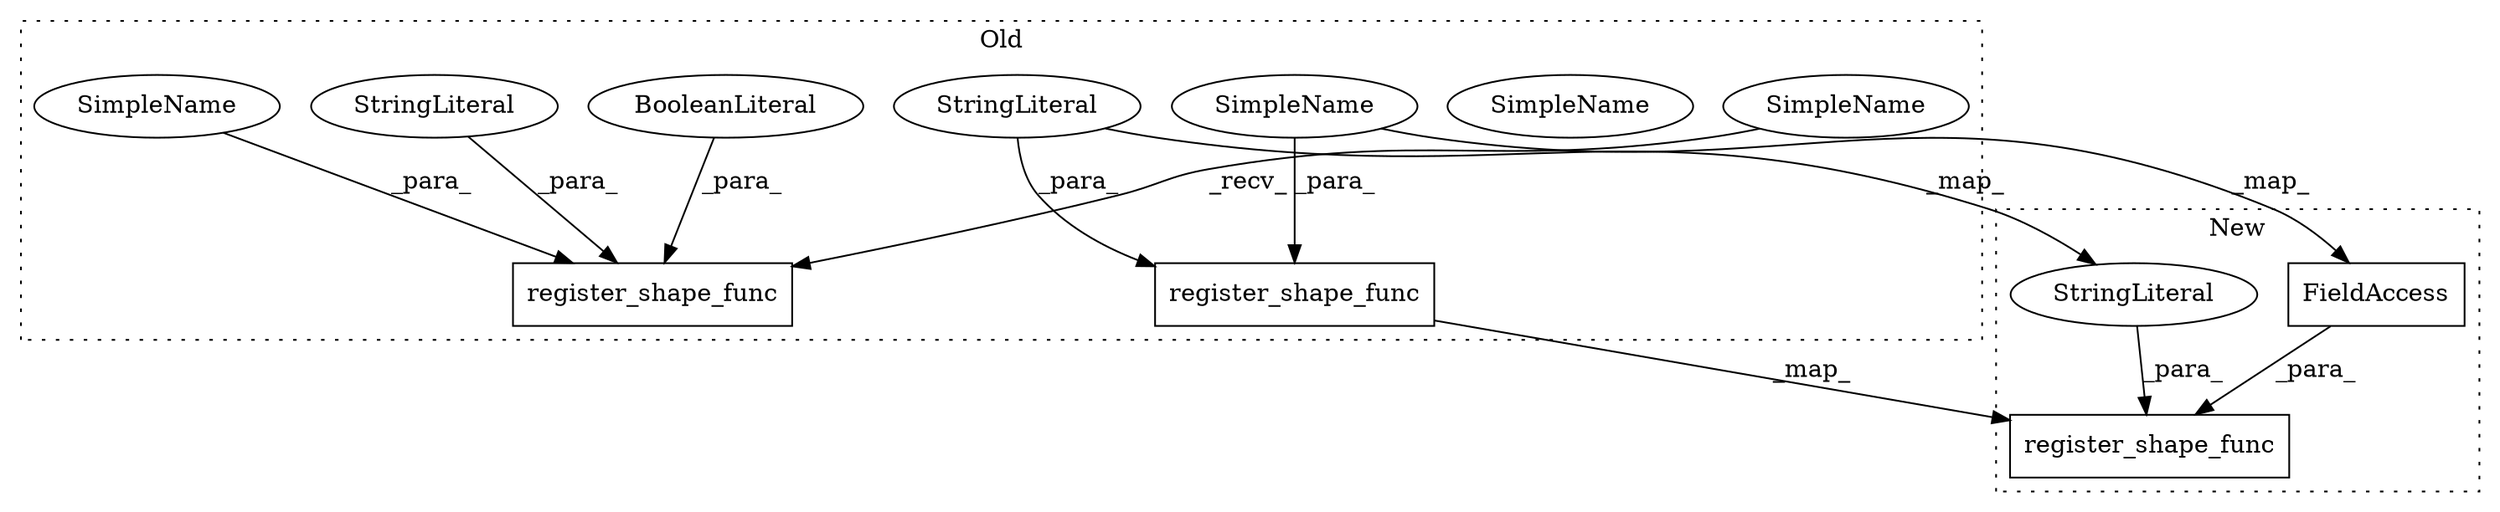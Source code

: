 digraph G {
subgraph cluster0 {
1 [label="register_shape_func" a="32" s="22865,22923" l="20,1" shape="box"];
3 [label="StringLiteral" a="45" s="22885" l="12" shape="ellipse"];
5 [label="register_shape_func" a="32" s="22796,22855" l="20,1" shape="box"];
7 [label="SimpleName" a="42" s="22904" l="19" shape="ellipse"];
8 [label="BooleanLiteral" a="9" s="22830" l="5" shape="ellipse"];
9 [label="StringLiteral" a="45" s="22816" l="13" shape="ellipse"];
10 [label="SimpleName" a="42" s="22793" l="2" shape="ellipse"];
11 [label="SimpleName" a="42" s="22836" l="19" shape="ellipse"];
12 [label="SimpleName" a="42" s="22904" l="19" shape="ellipse"];
label = "Old";
style="dotted";
}
subgraph cluster1 {
2 [label="register_shape_func" a="32" s="21183,21256" l="20,1" shape="box"];
4 [label="StringLiteral" a="45" s="21203" l="22" shape="ellipse"];
6 [label="FieldAccess" a="22" s="21232" l="24" shape="box"];
label = "New";
style="dotted";
}
1 -> 2 [label="_map_"];
3 -> 4 [label="_map_"];
3 -> 1 [label="_para_"];
4 -> 2 [label="_para_"];
6 -> 2 [label="_para_"];
8 -> 5 [label="_para_"];
9 -> 5 [label="_para_"];
10 -> 5 [label="_recv_"];
11 -> 5 [label="_para_"];
12 -> 1 [label="_para_"];
12 -> 6 [label="_map_"];
}